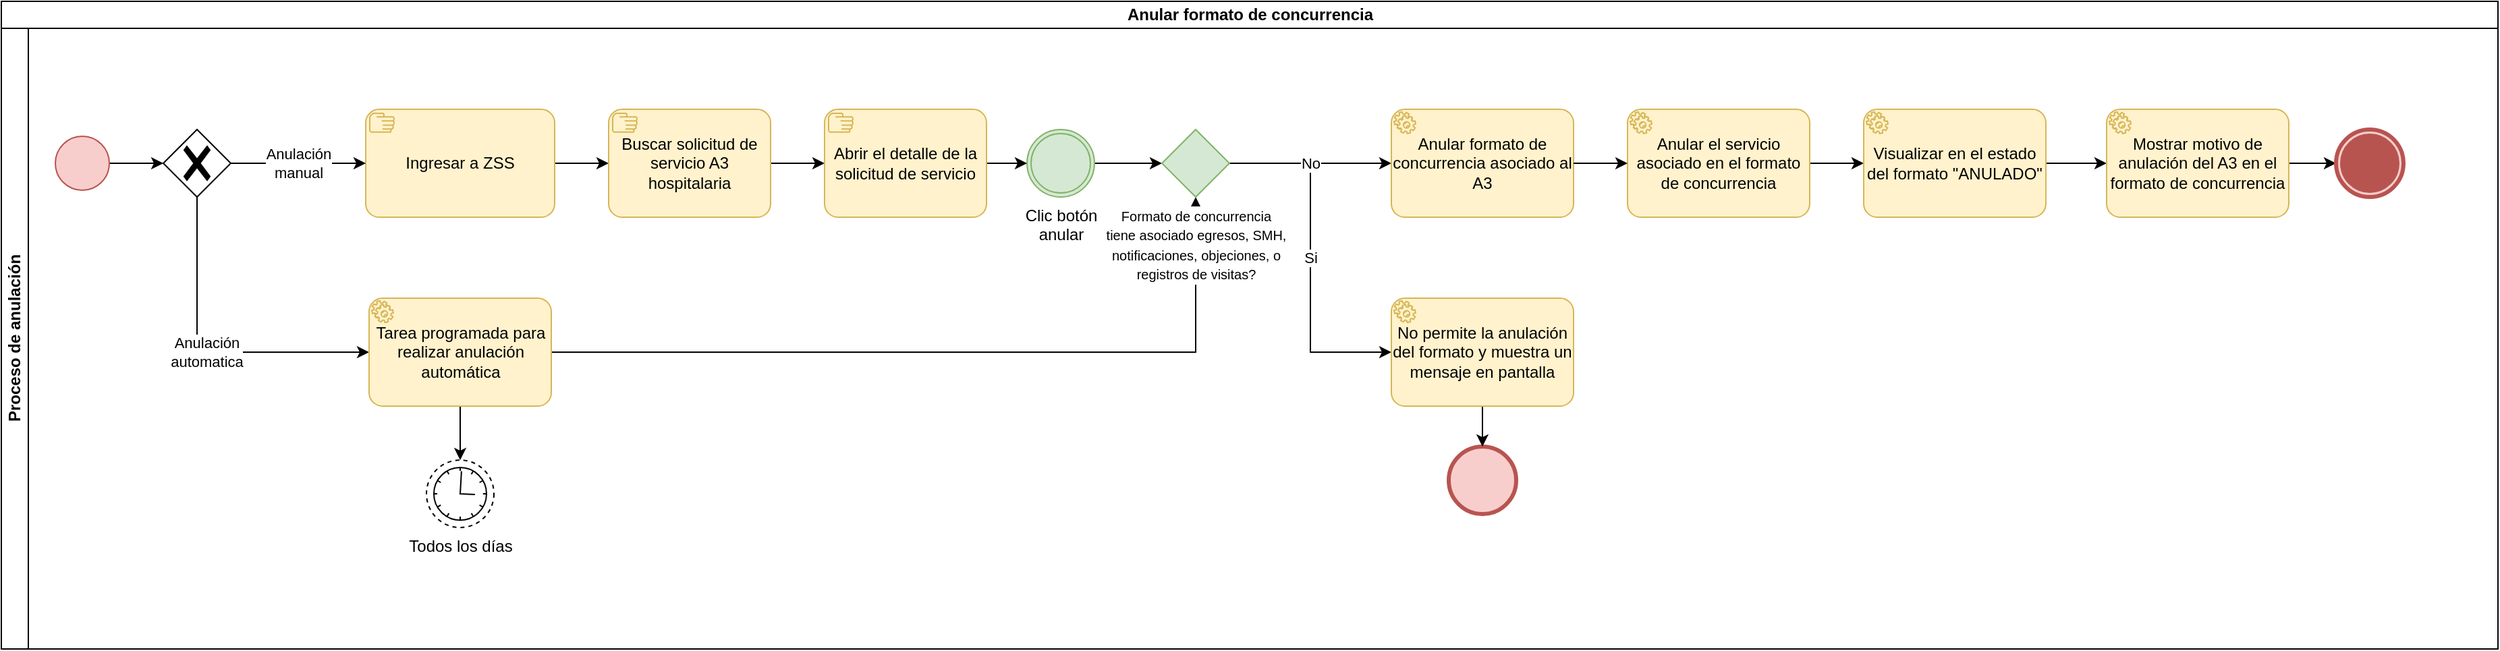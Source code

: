 <mxfile version="21.7.2" type="github">
  <diagram name="Página-1" id="H_onOsxMs5g8z3UfH7xi">
    <mxGraphModel dx="1434" dy="758" grid="1" gridSize="10" guides="1" tooltips="1" connect="1" arrows="1" fold="1" page="1" pageScale="1" pageWidth="2400" pageHeight="1600" math="0" shadow="0">
      <root>
        <mxCell id="0" />
        <mxCell id="1" parent="0" />
        <mxCell id="cfB6bOsqPIi4NOKpY_Gs-1" value="Anular formato de concurrencia" style="swimlane;childLayout=stackLayout;resizeParent=1;resizeParentMax=0;horizontal=1;startSize=20;horizontalStack=0;html=1;" vertex="1" parent="1">
          <mxGeometry x="20" y="10" width="1850" height="480" as="geometry" />
        </mxCell>
        <mxCell id="cfB6bOsqPIi4NOKpY_Gs-3" value="Proceso de anulación" style="swimlane;startSize=20;horizontal=0;html=1;" vertex="1" parent="cfB6bOsqPIi4NOKpY_Gs-1">
          <mxGeometry y="20" width="1850" height="460" as="geometry" />
        </mxCell>
        <mxCell id="cfB6bOsqPIi4NOKpY_Gs-66" value="Si" style="edgeStyle=orthogonalEdgeStyle;rounded=0;orthogonalLoop=1;jettySize=auto;html=1;entryX=0;entryY=0.5;entryDx=0;entryDy=0;entryPerimeter=0;" edge="1" parent="cfB6bOsqPIi4NOKpY_Gs-3" source="cfB6bOsqPIi4NOKpY_Gs-60" target="cfB6bOsqPIi4NOKpY_Gs-64">
          <mxGeometry relative="1" as="geometry">
            <Array as="points">
              <mxPoint x="970" y="100" />
              <mxPoint x="970" y="240" />
            </Array>
          </mxGeometry>
        </mxCell>
        <mxCell id="cfB6bOsqPIi4NOKpY_Gs-65" value="No" style="edgeStyle=orthogonalEdgeStyle;rounded=0;orthogonalLoop=1;jettySize=auto;html=1;" edge="1" parent="cfB6bOsqPIi4NOKpY_Gs-3" source="cfB6bOsqPIi4NOKpY_Gs-60" target="cfB6bOsqPIi4NOKpY_Gs-21">
          <mxGeometry relative="1" as="geometry" />
        </mxCell>
        <mxCell id="cfB6bOsqPIi4NOKpY_Gs-49" style="edgeStyle=orthogonalEdgeStyle;rounded=0;orthogonalLoop=1;jettySize=auto;html=1;" edge="1" parent="cfB6bOsqPIi4NOKpY_Gs-3" source="cfB6bOsqPIi4NOKpY_Gs-4" target="cfB6bOsqPIi4NOKpY_Gs-48">
          <mxGeometry relative="1" as="geometry" />
        </mxCell>
        <mxCell id="cfB6bOsqPIi4NOKpY_Gs-4" value="" style="points=[[0.145,0.145,0],[0.5,0,0],[0.855,0.145,0],[1,0.5,0],[0.855,0.855,0],[0.5,1,0],[0.145,0.855,0],[0,0.5,0]];shape=mxgraph.bpmn.event;html=1;verticalLabelPosition=bottom;labelBackgroundColor=#ffffff;verticalAlign=top;align=center;perimeter=ellipsePerimeter;outlineConnect=0;aspect=fixed;outline=standard;symbol=general;fillColor=#f8cecc;strokeColor=#b85450;" vertex="1" parent="cfB6bOsqPIi4NOKpY_Gs-3">
          <mxGeometry x="40" y="80" width="40" height="40" as="geometry" />
        </mxCell>
        <mxCell id="cfB6bOsqPIi4NOKpY_Gs-55" style="edgeStyle=orthogonalEdgeStyle;rounded=0;orthogonalLoop=1;jettySize=auto;html=1;" edge="1" parent="cfB6bOsqPIi4NOKpY_Gs-3" source="cfB6bOsqPIi4NOKpY_Gs-5" target="cfB6bOsqPIi4NOKpY_Gs-13">
          <mxGeometry relative="1" as="geometry" />
        </mxCell>
        <mxCell id="cfB6bOsqPIi4NOKpY_Gs-5" value="Ingresar a ZSS" style="points=[[0.25,0,0],[0.5,0,0],[0.75,0,0],[1,0.25,0],[1,0.5,0],[1,0.75,0],[0.75,1,0],[0.5,1,0],[0.25,1,0],[0,0.75,0],[0,0.5,0],[0,0.25,0]];shape=mxgraph.bpmn.task;whiteSpace=wrap;rectStyle=rounded;size=10;html=1;container=1;expand=0;collapsible=0;taskMarker=manual;fillColor=#fff2cc;strokeColor=#d6b656;" vertex="1" parent="cfB6bOsqPIi4NOKpY_Gs-3">
          <mxGeometry x="270" y="60" width="140" height="80" as="geometry" />
        </mxCell>
        <mxCell id="cfB6bOsqPIi4NOKpY_Gs-53" style="edgeStyle=orthogonalEdgeStyle;rounded=0;orthogonalLoop=1;jettySize=auto;html=1;exitX=0.5;exitY=1;exitDx=0;exitDy=0;exitPerimeter=0;" edge="1" parent="cfB6bOsqPIi4NOKpY_Gs-3" source="cfB6bOsqPIi4NOKpY_Gs-54" target="cfB6bOsqPIi4NOKpY_Gs-52">
          <mxGeometry relative="1" as="geometry">
            <mxPoint x="330" y="280" as="sourcePoint" />
          </mxGeometry>
        </mxCell>
        <mxCell id="cfB6bOsqPIi4NOKpY_Gs-59" style="edgeStyle=orthogonalEdgeStyle;rounded=0;orthogonalLoop=1;jettySize=auto;html=1;entryX=0;entryY=0.5;entryDx=0;entryDy=0;entryPerimeter=0;" edge="1" parent="cfB6bOsqPIi4NOKpY_Gs-3" source="cfB6bOsqPIi4NOKpY_Gs-11" target="cfB6bOsqPIi4NOKpY_Gs-60">
          <mxGeometry relative="1" as="geometry">
            <mxPoint x="860" y="100" as="targetPoint" />
          </mxGeometry>
        </mxCell>
        <mxCell id="cfB6bOsqPIi4NOKpY_Gs-11" value="Clic botón &lt;br&gt;anular" style="points=[[0.145,0.145,0],[0.5,0,0],[0.855,0.145,0],[1,0.5,0],[0.855,0.855,0],[0.5,1,0],[0.145,0.855,0],[0,0.5,0]];shape=mxgraph.bpmn.event;html=1;verticalLabelPosition=bottom;labelBackgroundColor=#ffffff;verticalAlign=top;align=center;perimeter=ellipsePerimeter;outlineConnect=0;aspect=fixed;outline=throwing;symbol=general;fillColor=#d5e8d4;strokeColor=#82b366;" vertex="1" parent="cfB6bOsqPIi4NOKpY_Gs-3">
          <mxGeometry x="760" y="75" width="50" height="50" as="geometry" />
        </mxCell>
        <mxCell id="cfB6bOsqPIi4NOKpY_Gs-57" style="edgeStyle=orthogonalEdgeStyle;rounded=0;orthogonalLoop=1;jettySize=auto;html=1;entryX=0;entryY=0.5;entryDx=0;entryDy=0;entryPerimeter=0;" edge="1" parent="cfB6bOsqPIi4NOKpY_Gs-3" source="cfB6bOsqPIi4NOKpY_Gs-13" target="cfB6bOsqPIi4NOKpY_Gs-56">
          <mxGeometry relative="1" as="geometry" />
        </mxCell>
        <mxCell id="cfB6bOsqPIi4NOKpY_Gs-13" value="Buscar solicitud de servicio A3 hospitalaria" style="points=[[0.25,0,0],[0.5,0,0],[0.75,0,0],[1,0.25,0],[1,0.5,0],[1,0.75,0],[0.75,1,0],[0.5,1,0],[0.25,1,0],[0,0.75,0],[0,0.5,0],[0,0.25,0]];shape=mxgraph.bpmn.task;whiteSpace=wrap;rectStyle=rounded;size=10;html=1;container=1;expand=0;collapsible=0;taskMarker=manual;fillColor=#fff2cc;strokeColor=#d6b656;" vertex="1" parent="cfB6bOsqPIi4NOKpY_Gs-3">
          <mxGeometry x="450" y="60" width="120" height="80" as="geometry" />
        </mxCell>
        <mxCell id="cfB6bOsqPIi4NOKpY_Gs-68" style="edgeStyle=orthogonalEdgeStyle;rounded=0;orthogonalLoop=1;jettySize=auto;html=1;" edge="1" parent="cfB6bOsqPIi4NOKpY_Gs-3" source="cfB6bOsqPIi4NOKpY_Gs-74" target="cfB6bOsqPIi4NOKpY_Gs-67">
          <mxGeometry relative="1" as="geometry" />
        </mxCell>
        <mxCell id="cfB6bOsqPIi4NOKpY_Gs-21" value="Anular formato de concurrencia asociado al A3" style="points=[[0.25,0,0],[0.5,0,0],[0.75,0,0],[1,0.25,0],[1,0.5,0],[1,0.75,0],[0.75,1,0],[0.5,1,0],[0.25,1,0],[0,0.75,0],[0,0.5,0],[0,0.25,0]];shape=mxgraph.bpmn.task;whiteSpace=wrap;rectStyle=rounded;size=10;html=1;container=1;expand=0;collapsible=0;taskMarker=service;fillColor=#fff2cc;strokeColor=#d6b656;" vertex="1" parent="cfB6bOsqPIi4NOKpY_Gs-3">
          <mxGeometry x="1030" y="60" width="135" height="80" as="geometry" />
        </mxCell>
        <mxCell id="cfB6bOsqPIi4NOKpY_Gs-23" value="" style="points=[[0.145,0.145,0],[0.5,0,0],[0.855,0.145,0],[1,0.5,0],[0.855,0.855,0],[0.5,1,0],[0.145,0.855,0],[0,0.5,0]];shape=mxgraph.bpmn.event;html=1;verticalLabelPosition=bottom;labelBackgroundColor=#ffffff;verticalAlign=top;align=center;perimeter=ellipsePerimeter;outlineConnect=0;aspect=fixed;outline=end;symbol=terminate2;fillColor=#f8cecc;strokeColor=#b85450;" vertex="1" parent="cfB6bOsqPIi4NOKpY_Gs-3">
          <mxGeometry x="1072.5" y="310" width="50" height="50" as="geometry" />
        </mxCell>
        <mxCell id="cfB6bOsqPIi4NOKpY_Gs-50" value="Anulación&lt;br&gt;manual" style="edgeStyle=orthogonalEdgeStyle;rounded=0;orthogonalLoop=1;jettySize=auto;html=1;entryX=0;entryY=0.5;entryDx=0;entryDy=0;entryPerimeter=0;" edge="1" parent="cfB6bOsqPIi4NOKpY_Gs-3" source="cfB6bOsqPIi4NOKpY_Gs-48" target="cfB6bOsqPIi4NOKpY_Gs-5">
          <mxGeometry relative="1" as="geometry">
            <mxPoint x="250" y="100" as="targetPoint" />
          </mxGeometry>
        </mxCell>
        <mxCell id="cfB6bOsqPIi4NOKpY_Gs-51" value="Anulación&lt;br&gt;automatica" style="edgeStyle=orthogonalEdgeStyle;rounded=0;orthogonalLoop=1;jettySize=auto;html=1;" edge="1" parent="cfB6bOsqPIi4NOKpY_Gs-3" source="cfB6bOsqPIi4NOKpY_Gs-48" target="cfB6bOsqPIi4NOKpY_Gs-54">
          <mxGeometry relative="1" as="geometry">
            <mxPoint x="270" y="240" as="targetPoint" />
            <Array as="points">
              <mxPoint x="145" y="240" />
            </Array>
          </mxGeometry>
        </mxCell>
        <mxCell id="cfB6bOsqPIi4NOKpY_Gs-48" value="" style="points=[[0.25,0.25,0],[0.5,0,0],[0.75,0.25,0],[1,0.5,0],[0.75,0.75,0],[0.5,1,0],[0.25,0.75,0],[0,0.5,0]];shape=mxgraph.bpmn.gateway2;html=1;verticalLabelPosition=bottom;labelBackgroundColor=#ffffff;verticalAlign=top;align=center;perimeter=rhombusPerimeter;outlineConnect=0;outline=none;symbol=none;gwType=exclusive;" vertex="1" parent="cfB6bOsqPIi4NOKpY_Gs-3">
          <mxGeometry x="120" y="75" width="50" height="50" as="geometry" />
        </mxCell>
        <mxCell id="cfB6bOsqPIi4NOKpY_Gs-52" value="Todos los días" style="points=[[0.145,0.145,0],[0.5,0,0],[0.855,0.145,0],[1,0.5,0],[0.855,0.855,0],[0.5,1,0],[0.145,0.855,0],[0,0.5,0]];shape=mxgraph.bpmn.event;html=1;verticalLabelPosition=bottom;labelBackgroundColor=#ffffff;verticalAlign=top;align=center;perimeter=ellipsePerimeter;outlineConnect=0;aspect=fixed;outline=eventNonint;symbol=timer;" vertex="1" parent="cfB6bOsqPIi4NOKpY_Gs-3">
          <mxGeometry x="315" y="320" width="50" height="50" as="geometry" />
        </mxCell>
        <mxCell id="cfB6bOsqPIi4NOKpY_Gs-62" style="edgeStyle=orthogonalEdgeStyle;rounded=0;orthogonalLoop=1;jettySize=auto;html=1;entryX=0.5;entryY=1;entryDx=0;entryDy=0;entryPerimeter=0;" edge="1" parent="cfB6bOsqPIi4NOKpY_Gs-3" source="cfB6bOsqPIi4NOKpY_Gs-54" target="cfB6bOsqPIi4NOKpY_Gs-60">
          <mxGeometry relative="1" as="geometry" />
        </mxCell>
        <mxCell id="cfB6bOsqPIi4NOKpY_Gs-54" value="Tarea programada para realizar anulación automática" style="points=[[0.25,0,0],[0.5,0,0],[0.75,0,0],[1,0.25,0],[1,0.5,0],[1,0.75,0],[0.75,1,0],[0.5,1,0],[0.25,1,0],[0,0.75,0],[0,0.5,0],[0,0.25,0]];shape=mxgraph.bpmn.task;whiteSpace=wrap;rectStyle=rounded;size=10;html=1;container=1;expand=0;collapsible=0;taskMarker=service;fillColor=#fff2cc;strokeColor=#d6b656;" vertex="1" parent="cfB6bOsqPIi4NOKpY_Gs-3">
          <mxGeometry x="272.5" y="200" width="135" height="80" as="geometry" />
        </mxCell>
        <mxCell id="cfB6bOsqPIi4NOKpY_Gs-58" style="edgeStyle=orthogonalEdgeStyle;rounded=0;orthogonalLoop=1;jettySize=auto;html=1;" edge="1" parent="cfB6bOsqPIi4NOKpY_Gs-3" source="cfB6bOsqPIi4NOKpY_Gs-56" target="cfB6bOsqPIi4NOKpY_Gs-11">
          <mxGeometry relative="1" as="geometry" />
        </mxCell>
        <mxCell id="cfB6bOsqPIi4NOKpY_Gs-56" value="Abrir el detalle de la solicitud de servicio" style="points=[[0.25,0,0],[0.5,0,0],[0.75,0,0],[1,0.25,0],[1,0.5,0],[1,0.75,0],[0.75,1,0],[0.5,1,0],[0.25,1,0],[0,0.75,0],[0,0.5,0],[0,0.25,0]];shape=mxgraph.bpmn.task;whiteSpace=wrap;rectStyle=rounded;size=10;html=1;container=1;expand=0;collapsible=0;taskMarker=manual;fillColor=#fff2cc;strokeColor=#d6b656;" vertex="1" parent="cfB6bOsqPIi4NOKpY_Gs-3">
          <mxGeometry x="610" y="60" width="120" height="80" as="geometry" />
        </mxCell>
        <mxCell id="cfB6bOsqPIi4NOKpY_Gs-60" value="&lt;font size=&quot;1&quot;&gt;Formato de concurrencia&lt;br&gt;tiene asociado egresos, SMH,&lt;br&gt;notificaciones, objeciones, o&lt;br&gt;registros de visitas?&lt;br&gt;&lt;/font&gt;" style="points=[[0.25,0.25,0],[0.5,0,0],[0.75,0.25,0],[1,0.5,0],[0.75,0.75,0],[0.5,1,0],[0.25,0.75,0],[0,0.5,0]];shape=mxgraph.bpmn.gateway2;html=1;verticalLabelPosition=bottom;labelBackgroundColor=#ffffff;verticalAlign=top;align=center;perimeter=rhombusPerimeter;outlineConnect=0;outline=none;symbol=none;fillColor=#d5e8d4;strokeColor=#82b366;" vertex="1" parent="cfB6bOsqPIi4NOKpY_Gs-3">
          <mxGeometry x="860" y="75" width="50" height="50" as="geometry" />
        </mxCell>
        <mxCell id="cfB6bOsqPIi4NOKpY_Gs-73" style="edgeStyle=orthogonalEdgeStyle;rounded=0;orthogonalLoop=1;jettySize=auto;html=1;" edge="1" parent="cfB6bOsqPIi4NOKpY_Gs-3" source="cfB6bOsqPIi4NOKpY_Gs-64" target="cfB6bOsqPIi4NOKpY_Gs-23">
          <mxGeometry relative="1" as="geometry" />
        </mxCell>
        <mxCell id="cfB6bOsqPIi4NOKpY_Gs-64" value="No permite la anulación del formato y muestra un mensaje en pantalla" style="points=[[0.25,0,0],[0.5,0,0],[0.75,0,0],[1,0.25,0],[1,0.5,0],[1,0.75,0],[0.75,1,0],[0.5,1,0],[0.25,1,0],[0,0.75,0],[0,0.5,0],[0,0.25,0]];shape=mxgraph.bpmn.task;whiteSpace=wrap;rectStyle=rounded;size=10;html=1;container=1;expand=0;collapsible=0;taskMarker=service;fillColor=#fff2cc;strokeColor=#d6b656;" vertex="1" parent="cfB6bOsqPIi4NOKpY_Gs-3">
          <mxGeometry x="1030" y="200" width="135" height="80" as="geometry" />
        </mxCell>
        <mxCell id="cfB6bOsqPIi4NOKpY_Gs-69" style="edgeStyle=orthogonalEdgeStyle;rounded=0;orthogonalLoop=1;jettySize=auto;html=1;" edge="1" parent="cfB6bOsqPIi4NOKpY_Gs-3" source="cfB6bOsqPIi4NOKpY_Gs-67" target="cfB6bOsqPIi4NOKpY_Gs-70">
          <mxGeometry relative="1" as="geometry">
            <mxPoint x="1545" y="100" as="targetPoint" />
          </mxGeometry>
        </mxCell>
        <mxCell id="cfB6bOsqPIi4NOKpY_Gs-67" value="Visualizar en el estado del formato &quot;ANULADO&quot;" style="points=[[0.25,0,0],[0.5,0,0],[0.75,0,0],[1,0.25,0],[1,0.5,0],[1,0.75,0],[0.75,1,0],[0.5,1,0],[0.25,1,0],[0,0.75,0],[0,0.5,0],[0,0.25,0]];shape=mxgraph.bpmn.task;whiteSpace=wrap;rectStyle=rounded;size=10;html=1;container=1;expand=0;collapsible=0;taskMarker=service;fillColor=#fff2cc;strokeColor=#d6b656;" vertex="1" parent="cfB6bOsqPIi4NOKpY_Gs-3">
          <mxGeometry x="1380" y="60" width="135" height="80" as="geometry" />
        </mxCell>
        <mxCell id="cfB6bOsqPIi4NOKpY_Gs-72" style="edgeStyle=orthogonalEdgeStyle;rounded=0;orthogonalLoop=1;jettySize=auto;html=1;" edge="1" parent="cfB6bOsqPIi4NOKpY_Gs-3" source="cfB6bOsqPIi4NOKpY_Gs-70" target="cfB6bOsqPIi4NOKpY_Gs-71">
          <mxGeometry relative="1" as="geometry" />
        </mxCell>
        <mxCell id="cfB6bOsqPIi4NOKpY_Gs-70" value="Mostrar motivo de anulación del A3 en el formato de concurrencia" style="points=[[0.25,0,0],[0.5,0,0],[0.75,0,0],[1,0.25,0],[1,0.5,0],[1,0.75,0],[0.75,1,0],[0.5,1,0],[0.25,1,0],[0,0.75,0],[0,0.5,0],[0,0.25,0]];shape=mxgraph.bpmn.task;whiteSpace=wrap;rectStyle=rounded;size=10;html=1;container=1;expand=0;collapsible=0;taskMarker=service;fillColor=#fff2cc;strokeColor=#d6b656;" vertex="1" parent="cfB6bOsqPIi4NOKpY_Gs-3">
          <mxGeometry x="1560" y="60" width="135" height="80" as="geometry" />
        </mxCell>
        <mxCell id="cfB6bOsqPIi4NOKpY_Gs-71" value="" style="points=[[0.145,0.145,0],[0.5,0,0],[0.855,0.145,0],[1,0.5,0],[0.855,0.855,0],[0.5,1,0],[0.145,0.855,0],[0,0.5,0]];shape=mxgraph.bpmn.event;html=1;verticalLabelPosition=bottom;labelBackgroundColor=#ffffff;verticalAlign=top;align=center;perimeter=ellipsePerimeter;outlineConnect=0;aspect=fixed;outline=end;symbol=terminate;fillColor=#f8cecc;strokeColor=#b85450;" vertex="1" parent="cfB6bOsqPIi4NOKpY_Gs-3">
          <mxGeometry x="1730" y="75" width="50" height="50" as="geometry" />
        </mxCell>
        <mxCell id="cfB6bOsqPIi4NOKpY_Gs-74" value="Anular el servicio asociado en el formato de concurrencia" style="points=[[0.25,0,0],[0.5,0,0],[0.75,0,0],[1,0.25,0],[1,0.5,0],[1,0.75,0],[0.75,1,0],[0.5,1,0],[0.25,1,0],[0,0.75,0],[0,0.5,0],[0,0.25,0]];shape=mxgraph.bpmn.task;whiteSpace=wrap;rectStyle=rounded;size=10;html=1;container=1;expand=0;collapsible=0;taskMarker=service;fillColor=#fff2cc;strokeColor=#d6b656;" vertex="1" parent="cfB6bOsqPIi4NOKpY_Gs-3">
          <mxGeometry x="1205" y="60" width="135" height="80" as="geometry" />
        </mxCell>
        <mxCell id="cfB6bOsqPIi4NOKpY_Gs-75" value="" style="edgeStyle=orthogonalEdgeStyle;rounded=0;orthogonalLoop=1;jettySize=auto;html=1;exitX=1;exitY=0.5;exitDx=0;exitDy=0;exitPerimeter=0;" edge="1" parent="cfB6bOsqPIi4NOKpY_Gs-3" source="cfB6bOsqPIi4NOKpY_Gs-21" target="cfB6bOsqPIi4NOKpY_Gs-74">
          <mxGeometry relative="1" as="geometry">
            <mxPoint x="1180" y="100" as="sourcePoint" />
            <mxPoint x="1385" y="130" as="targetPoint" />
          </mxGeometry>
        </mxCell>
      </root>
    </mxGraphModel>
  </diagram>
</mxfile>

